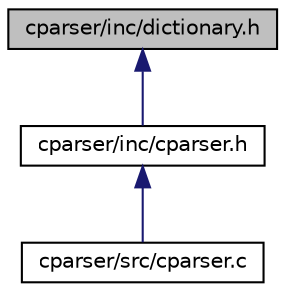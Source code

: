 digraph "cparser/inc/dictionary.h"
{
 // LATEX_PDF_SIZE
  edge [fontname="Helvetica",fontsize="10",labelfontname="Helvetica",labelfontsize="10"];
  node [fontname="Helvetica",fontsize="10",shape=record];
  Node1 [label="cparser/inc/dictionary.h",height=0.2,width=0.4,color="black", fillcolor="grey75", style="filled", fontcolor="black",tooltip=" "];
  Node1 -> Node2 [dir="back",color="midnightblue",fontsize="10",style="solid",fontname="Helvetica"];
  Node2 [label="cparser/inc/cparser.h",height=0.2,width=0.4,color="black", fillcolor="white", style="filled",URL="$cparser_8h.html",tooltip=" "];
  Node2 -> Node3 [dir="back",color="midnightblue",fontsize="10",style="solid",fontname="Helvetica"];
  Node3 [label="cparser/src/cparser.c",height=0.2,width=0.4,color="black", fillcolor="white", style="filled",URL="$cparser_8c.html",tooltip=" "];
}
